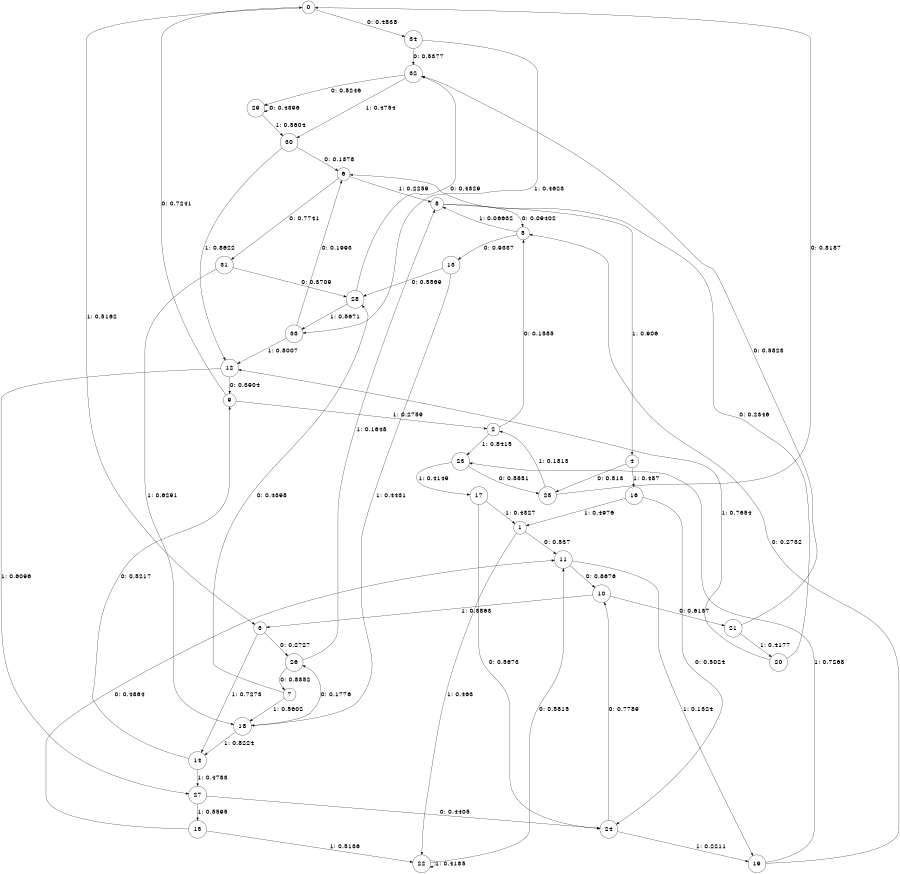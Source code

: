 digraph "ch24faceL7" {
size = "6,8.5";
ratio = "fill";
node [shape = circle];
node [fontsize = 24];
edge [fontsize = 24];
0 -> 34 [label = "0: 0.4838   "];
0 -> 3 [label = "1: 0.5162   "];
1 -> 11 [label = "0: 0.537    "];
1 -> 22 [label = "1: 0.463    "];
2 -> 5 [label = "0: 0.1585   "];
2 -> 23 [label = "1: 0.8415   "];
3 -> 26 [label = "0: 0.2727   "];
3 -> 14 [label = "1: 0.7273   "];
4 -> 25 [label = "0: 0.513    "];
4 -> 16 [label = "1: 0.487    "];
5 -> 13 [label = "0: 0.9337   "];
5 -> 8 [label = "1: 0.06632  "];
6 -> 31 [label = "0: 0.7741   "];
6 -> 8 [label = "1: 0.2259   "];
7 -> 28 [label = "0: 0.4398   "];
7 -> 18 [label = "1: 0.5602   "];
8 -> 5 [label = "0: 0.09402  "];
8 -> 4 [label = "1: 0.906    "];
9 -> 0 [label = "0: 0.7241   "];
9 -> 2 [label = "1: 0.2759   "];
10 -> 21 [label = "0: 0.6137   "];
10 -> 3 [label = "1: 0.3863   "];
11 -> 10 [label = "0: 0.8676   "];
11 -> 19 [label = "1: 0.1324   "];
12 -> 9 [label = "0: 0.3904   "];
12 -> 27 [label = "1: 0.6096   "];
13 -> 28 [label = "0: 0.5569   "];
13 -> 18 [label = "1: 0.4431   "];
14 -> 9 [label = "0: 0.5217   "];
14 -> 27 [label = "1: 0.4783   "];
15 -> 11 [label = "0: 0.4864   "];
15 -> 22 [label = "1: 0.5136   "];
16 -> 24 [label = "0: 0.5024   "];
16 -> 1 [label = "1: 0.4976   "];
17 -> 24 [label = "0: 0.5673   "];
17 -> 1 [label = "1: 0.4327   "];
18 -> 26 [label = "0: 0.1776   "];
18 -> 14 [label = "1: 0.8224   "];
19 -> 5 [label = "0: 0.2732   "];
19 -> 23 [label = "1: 0.7268   "];
20 -> 6 [label = "0: 0.2346   "];
20 -> 12 [label = "1: 0.7654   "];
21 -> 32 [label = "0: 0.5823   "];
21 -> 20 [label = "1: 0.4177   "];
22 -> 11 [label = "0: 0.5815   "];
22 -> 22 [label = "1: 0.4185   "];
23 -> 25 [label = "0: 0.5851   "];
23 -> 17 [label = "1: 0.4149   "];
24 -> 10 [label = "0: 0.7789   "];
24 -> 19 [label = "1: 0.2211   "];
25 -> 0 [label = "0: 0.8187   "];
25 -> 2 [label = "1: 0.1813   "];
26 -> 7 [label = "0: 0.8352   "];
26 -> 8 [label = "1: 0.1648   "];
27 -> 24 [label = "0: 0.4405   "];
27 -> 15 [label = "1: 0.5595   "];
28 -> 32 [label = "0: 0.4329   "];
28 -> 33 [label = "1: 0.5671   "];
29 -> 29 [label = "0: 0.4396   "];
29 -> 30 [label = "1: 0.5604   "];
30 -> 6 [label = "0: 0.1378   "];
30 -> 12 [label = "1: 0.8622   "];
31 -> 28 [label = "0: 0.3709   "];
31 -> 18 [label = "1: 0.6291   "];
32 -> 29 [label = "0: 0.5246   "];
32 -> 30 [label = "1: 0.4754   "];
33 -> 6 [label = "0: 0.1993   "];
33 -> 12 [label = "1: 0.8007   "];
34 -> 32 [label = "0: 0.5377   "];
34 -> 33 [label = "1: 0.4623   "];
}